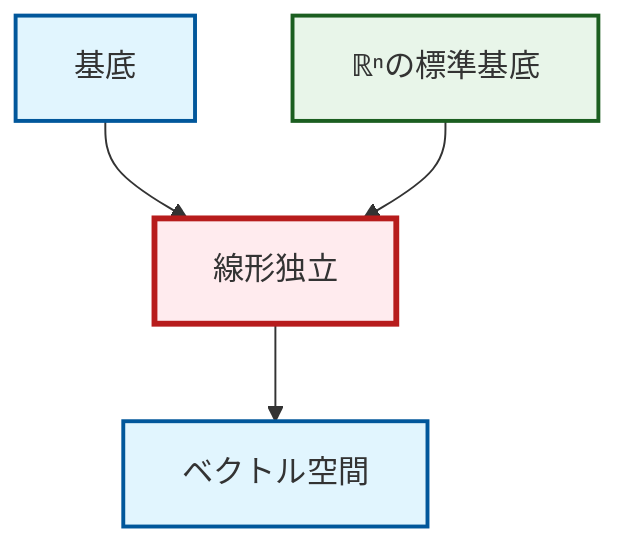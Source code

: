 graph TD
    classDef definition fill:#e1f5fe,stroke:#01579b,stroke-width:2px
    classDef theorem fill:#f3e5f5,stroke:#4a148c,stroke-width:2px
    classDef axiom fill:#fff3e0,stroke:#e65100,stroke-width:2px
    classDef example fill:#e8f5e9,stroke:#1b5e20,stroke-width:2px
    classDef current fill:#ffebee,stroke:#b71c1c,stroke-width:3px
    def-basis["基底"]:::definition
    def-vector-space["ベクトル空間"]:::definition
    def-linear-independence["線形独立"]:::definition
    ex-standard-basis-rn["ℝⁿの標準基底"]:::example
    def-basis --> def-linear-independence
    ex-standard-basis-rn --> def-linear-independence
    def-linear-independence --> def-vector-space
    class def-linear-independence current
